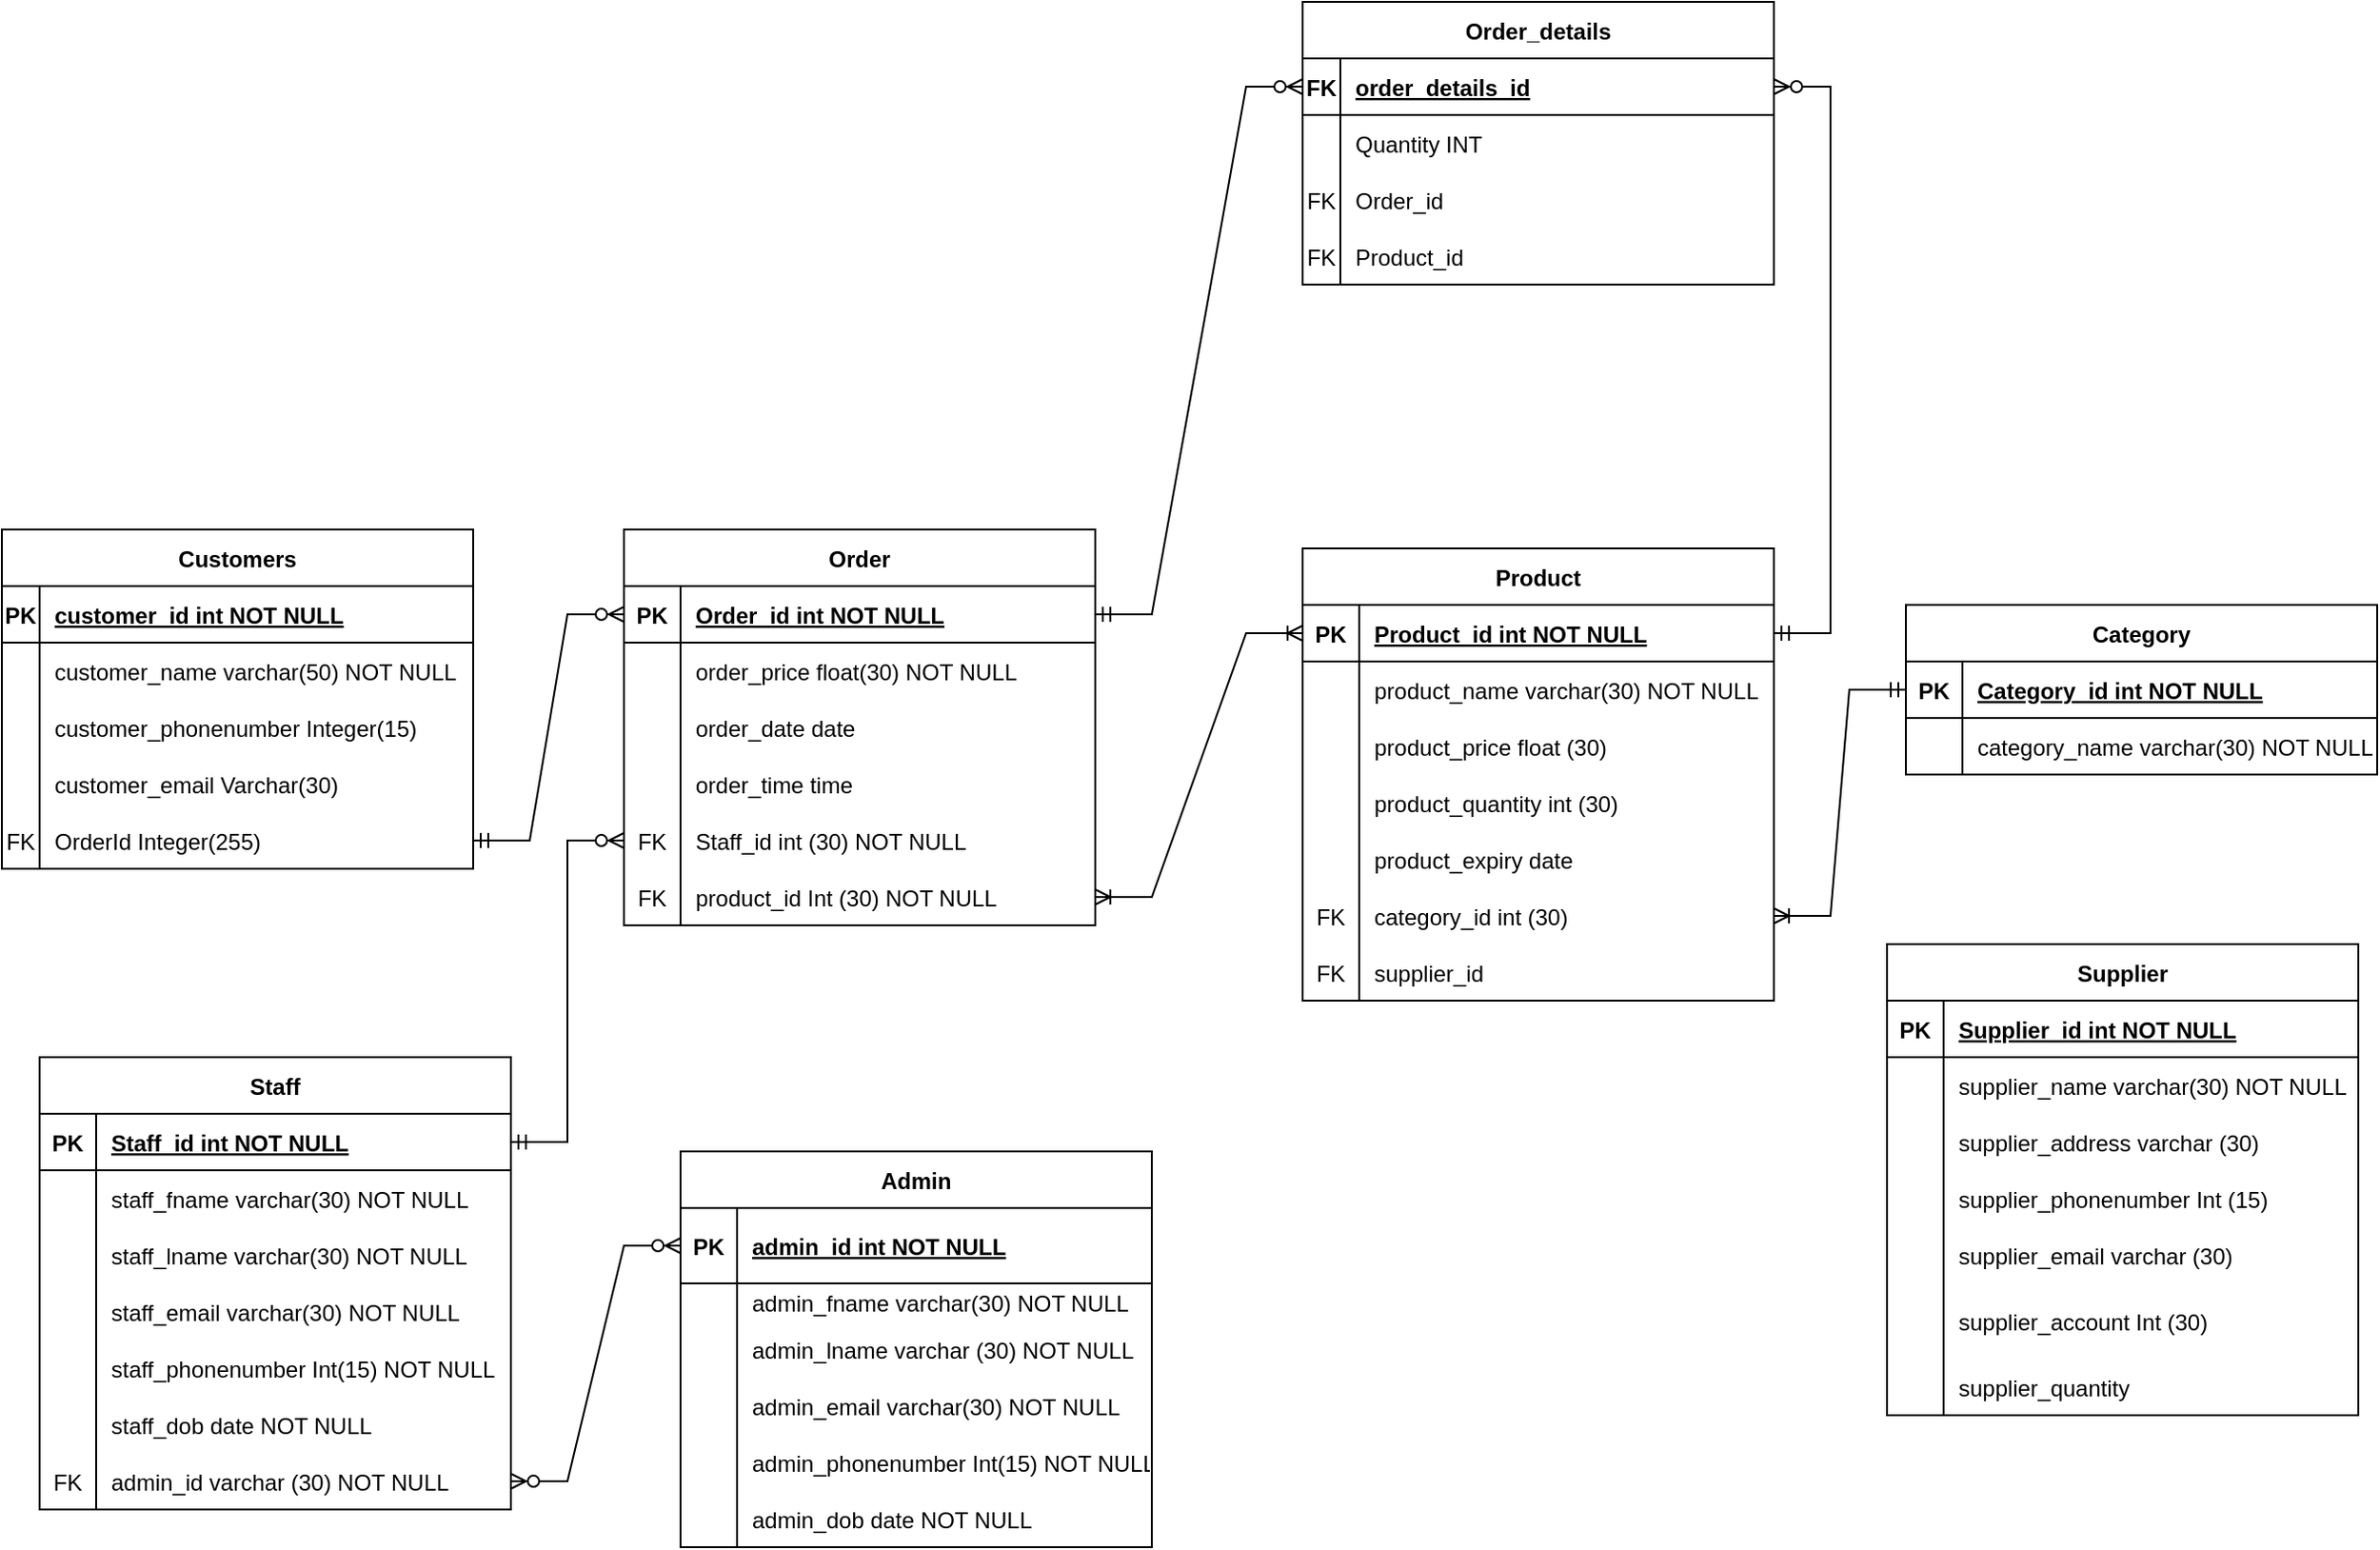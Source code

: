 <mxfile version="23.1.4" type="device">
  <diagram id="R2lEEEUBdFMjLlhIrx00" name="Page-1">
    <mxGraphModel dx="1222" dy="2725" grid="1" gridSize="10" guides="1" tooltips="1" connect="1" arrows="1" fold="1" page="1" pageScale="1" pageWidth="1200" pageHeight="1920" math="0" shadow="0" extFonts="Permanent Marker^https://fonts.googleapis.com/css?family=Permanent+Marker">
      <root>
        <mxCell id="0" />
        <mxCell id="1" parent="0" />
        <mxCell id="C-vyLk0tnHw3VtMMgP7b-23" value="Customers" style="shape=table;startSize=30;container=1;collapsible=1;childLayout=tableLayout;fixedRows=1;rowLines=0;fontStyle=1;align=center;resizeLast=1;" parent="1" vertex="1">
          <mxGeometry x="10" y="20" width="250" height="180" as="geometry" />
        </mxCell>
        <mxCell id="C-vyLk0tnHw3VtMMgP7b-24" value="" style="shape=partialRectangle;collapsible=0;dropTarget=0;pointerEvents=0;fillColor=none;points=[[0,0.5],[1,0.5]];portConstraint=eastwest;top=0;left=0;right=0;bottom=1;" parent="C-vyLk0tnHw3VtMMgP7b-23" vertex="1">
          <mxGeometry y="30" width="250" height="30" as="geometry" />
        </mxCell>
        <mxCell id="C-vyLk0tnHw3VtMMgP7b-25" value="PK" style="shape=partialRectangle;overflow=hidden;connectable=0;fillColor=none;top=0;left=0;bottom=0;right=0;fontStyle=1;" parent="C-vyLk0tnHw3VtMMgP7b-24" vertex="1">
          <mxGeometry width="20" height="30" as="geometry">
            <mxRectangle width="20" height="30" as="alternateBounds" />
          </mxGeometry>
        </mxCell>
        <mxCell id="C-vyLk0tnHw3VtMMgP7b-26" value="customer_id int NOT NULL " style="shape=partialRectangle;overflow=hidden;connectable=0;fillColor=none;top=0;left=0;bottom=0;right=0;align=left;spacingLeft=6;fontStyle=5;" parent="C-vyLk0tnHw3VtMMgP7b-24" vertex="1">
          <mxGeometry x="20" width="230" height="30" as="geometry">
            <mxRectangle width="230" height="30" as="alternateBounds" />
          </mxGeometry>
        </mxCell>
        <mxCell id="C-vyLk0tnHw3VtMMgP7b-27" value="" style="shape=partialRectangle;collapsible=0;dropTarget=0;pointerEvents=0;fillColor=none;points=[[0,0.5],[1,0.5]];portConstraint=eastwest;top=0;left=0;right=0;bottom=0;" parent="C-vyLk0tnHw3VtMMgP7b-23" vertex="1">
          <mxGeometry y="60" width="250" height="30" as="geometry" />
        </mxCell>
        <mxCell id="C-vyLk0tnHw3VtMMgP7b-28" value="" style="shape=partialRectangle;overflow=hidden;connectable=0;fillColor=none;top=0;left=0;bottom=0;right=0;" parent="C-vyLk0tnHw3VtMMgP7b-27" vertex="1">
          <mxGeometry width="20" height="30" as="geometry">
            <mxRectangle width="20" height="30" as="alternateBounds" />
          </mxGeometry>
        </mxCell>
        <mxCell id="C-vyLk0tnHw3VtMMgP7b-29" value="customer_name varchar(50) NOT NULL" style="shape=partialRectangle;overflow=hidden;connectable=0;fillColor=none;top=0;left=0;bottom=0;right=0;align=left;spacingLeft=6;" parent="C-vyLk0tnHw3VtMMgP7b-27" vertex="1">
          <mxGeometry x="20" width="230" height="30" as="geometry">
            <mxRectangle width="230" height="30" as="alternateBounds" />
          </mxGeometry>
        </mxCell>
        <mxCell id="jwbQHB5BogRU9eXBjsEe-1" style="shape=partialRectangle;collapsible=0;dropTarget=0;pointerEvents=0;fillColor=none;points=[[0,0.5],[1,0.5]];portConstraint=eastwest;top=0;left=0;right=0;bottom=0;" parent="C-vyLk0tnHw3VtMMgP7b-23" vertex="1">
          <mxGeometry y="90" width="250" height="30" as="geometry" />
        </mxCell>
        <mxCell id="jwbQHB5BogRU9eXBjsEe-2" style="shape=partialRectangle;overflow=hidden;connectable=0;fillColor=none;top=0;left=0;bottom=0;right=0;" parent="jwbQHB5BogRU9eXBjsEe-1" vertex="1">
          <mxGeometry width="20" height="30" as="geometry">
            <mxRectangle width="20" height="30" as="alternateBounds" />
          </mxGeometry>
        </mxCell>
        <mxCell id="jwbQHB5BogRU9eXBjsEe-3" value="customer_phonenumber Integer(15)" style="shape=partialRectangle;overflow=hidden;connectable=0;fillColor=none;top=0;left=0;bottom=0;right=0;align=left;spacingLeft=6;" parent="jwbQHB5BogRU9eXBjsEe-1" vertex="1">
          <mxGeometry x="20" width="230" height="30" as="geometry">
            <mxRectangle width="230" height="30" as="alternateBounds" />
          </mxGeometry>
        </mxCell>
        <mxCell id="jwbQHB5BogRU9eXBjsEe-4" style="shape=partialRectangle;collapsible=0;dropTarget=0;pointerEvents=0;fillColor=none;points=[[0,0.5],[1,0.5]];portConstraint=eastwest;top=0;left=0;right=0;bottom=0;" parent="C-vyLk0tnHw3VtMMgP7b-23" vertex="1">
          <mxGeometry y="120" width="250" height="30" as="geometry" />
        </mxCell>
        <mxCell id="jwbQHB5BogRU9eXBjsEe-5" style="shape=partialRectangle;overflow=hidden;connectable=0;fillColor=none;top=0;left=0;bottom=0;right=0;" parent="jwbQHB5BogRU9eXBjsEe-4" vertex="1">
          <mxGeometry width="20" height="30" as="geometry">
            <mxRectangle width="20" height="30" as="alternateBounds" />
          </mxGeometry>
        </mxCell>
        <mxCell id="jwbQHB5BogRU9eXBjsEe-6" value="customer_email Varchar(30)" style="shape=partialRectangle;overflow=hidden;connectable=0;fillColor=none;top=0;left=0;bottom=0;right=0;align=left;spacingLeft=6;" parent="jwbQHB5BogRU9eXBjsEe-4" vertex="1">
          <mxGeometry x="20" width="230" height="30" as="geometry">
            <mxRectangle width="230" height="30" as="alternateBounds" />
          </mxGeometry>
        </mxCell>
        <mxCell id="jwbQHB5BogRU9eXBjsEe-7" style="shape=partialRectangle;collapsible=0;dropTarget=0;pointerEvents=0;fillColor=none;points=[[0,0.5],[1,0.5]];portConstraint=eastwest;top=0;left=0;right=0;bottom=0;" parent="C-vyLk0tnHw3VtMMgP7b-23" vertex="1">
          <mxGeometry y="150" width="250" height="30" as="geometry" />
        </mxCell>
        <mxCell id="jwbQHB5BogRU9eXBjsEe-8" value="FK" style="shape=partialRectangle;overflow=hidden;connectable=0;fillColor=none;top=0;left=0;bottom=0;right=0;" parent="jwbQHB5BogRU9eXBjsEe-7" vertex="1">
          <mxGeometry width="20" height="30" as="geometry">
            <mxRectangle width="20" height="30" as="alternateBounds" />
          </mxGeometry>
        </mxCell>
        <mxCell id="jwbQHB5BogRU9eXBjsEe-9" value="OrderId Integer(255)" style="shape=partialRectangle;overflow=hidden;connectable=0;fillColor=none;top=0;left=0;bottom=0;right=0;align=left;spacingLeft=6;" parent="jwbQHB5BogRU9eXBjsEe-7" vertex="1">
          <mxGeometry x="20" width="230" height="30" as="geometry">
            <mxRectangle width="230" height="30" as="alternateBounds" />
          </mxGeometry>
        </mxCell>
        <mxCell id="jwbQHB5BogRU9eXBjsEe-10" value="Order" style="shape=table;startSize=30;container=1;collapsible=1;childLayout=tableLayout;fixedRows=1;rowLines=0;fontStyle=1;align=center;resizeLast=1;" parent="1" vertex="1">
          <mxGeometry x="340" y="20" width="250" height="210" as="geometry" />
        </mxCell>
        <mxCell id="jwbQHB5BogRU9eXBjsEe-11" value="" style="shape=partialRectangle;collapsible=0;dropTarget=0;pointerEvents=0;fillColor=none;points=[[0,0.5],[1,0.5]];portConstraint=eastwest;top=0;left=0;right=0;bottom=1;" parent="jwbQHB5BogRU9eXBjsEe-10" vertex="1">
          <mxGeometry y="30" width="250" height="30" as="geometry" />
        </mxCell>
        <mxCell id="jwbQHB5BogRU9eXBjsEe-12" value="PK" style="shape=partialRectangle;overflow=hidden;connectable=0;fillColor=none;top=0;left=0;bottom=0;right=0;fontStyle=1;" parent="jwbQHB5BogRU9eXBjsEe-11" vertex="1">
          <mxGeometry width="30" height="30" as="geometry">
            <mxRectangle width="30" height="30" as="alternateBounds" />
          </mxGeometry>
        </mxCell>
        <mxCell id="jwbQHB5BogRU9eXBjsEe-13" value="Order_id int NOT NULL " style="shape=partialRectangle;overflow=hidden;connectable=0;fillColor=none;top=0;left=0;bottom=0;right=0;align=left;spacingLeft=6;fontStyle=5;" parent="jwbQHB5BogRU9eXBjsEe-11" vertex="1">
          <mxGeometry x="30" width="220" height="30" as="geometry">
            <mxRectangle width="220" height="30" as="alternateBounds" />
          </mxGeometry>
        </mxCell>
        <mxCell id="jwbQHB5BogRU9eXBjsEe-14" value="" style="shape=partialRectangle;collapsible=0;dropTarget=0;pointerEvents=0;fillColor=none;points=[[0,0.5],[1,0.5]];portConstraint=eastwest;top=0;left=0;right=0;bottom=0;" parent="jwbQHB5BogRU9eXBjsEe-10" vertex="1">
          <mxGeometry y="60" width="250" height="30" as="geometry" />
        </mxCell>
        <mxCell id="jwbQHB5BogRU9eXBjsEe-15" value="" style="shape=partialRectangle;overflow=hidden;connectable=0;fillColor=none;top=0;left=0;bottom=0;right=0;" parent="jwbQHB5BogRU9eXBjsEe-14" vertex="1">
          <mxGeometry width="30" height="30" as="geometry">
            <mxRectangle width="30" height="30" as="alternateBounds" />
          </mxGeometry>
        </mxCell>
        <mxCell id="jwbQHB5BogRU9eXBjsEe-16" value="order_price float(30) NOT NULL" style="shape=partialRectangle;overflow=hidden;connectable=0;fillColor=none;top=0;left=0;bottom=0;right=0;align=left;spacingLeft=6;" parent="jwbQHB5BogRU9eXBjsEe-14" vertex="1">
          <mxGeometry x="30" width="220" height="30" as="geometry">
            <mxRectangle width="220" height="30" as="alternateBounds" />
          </mxGeometry>
        </mxCell>
        <mxCell id="jwbQHB5BogRU9eXBjsEe-17" style="shape=partialRectangle;collapsible=0;dropTarget=0;pointerEvents=0;fillColor=none;points=[[0,0.5],[1,0.5]];portConstraint=eastwest;top=0;left=0;right=0;bottom=0;" parent="jwbQHB5BogRU9eXBjsEe-10" vertex="1">
          <mxGeometry y="90" width="250" height="30" as="geometry" />
        </mxCell>
        <mxCell id="jwbQHB5BogRU9eXBjsEe-18" style="shape=partialRectangle;overflow=hidden;connectable=0;fillColor=none;top=0;left=0;bottom=0;right=0;" parent="jwbQHB5BogRU9eXBjsEe-17" vertex="1">
          <mxGeometry width="30" height="30" as="geometry">
            <mxRectangle width="30" height="30" as="alternateBounds" />
          </mxGeometry>
        </mxCell>
        <mxCell id="jwbQHB5BogRU9eXBjsEe-19" value="order_date date" style="shape=partialRectangle;overflow=hidden;connectable=0;fillColor=none;top=0;left=0;bottom=0;right=0;align=left;spacingLeft=6;" parent="jwbQHB5BogRU9eXBjsEe-17" vertex="1">
          <mxGeometry x="30" width="220" height="30" as="geometry">
            <mxRectangle width="220" height="30" as="alternateBounds" />
          </mxGeometry>
        </mxCell>
        <mxCell id="jwbQHB5BogRU9eXBjsEe-20" style="shape=partialRectangle;collapsible=0;dropTarget=0;pointerEvents=0;fillColor=none;points=[[0,0.5],[1,0.5]];portConstraint=eastwest;top=0;left=0;right=0;bottom=0;" parent="jwbQHB5BogRU9eXBjsEe-10" vertex="1">
          <mxGeometry y="120" width="250" height="30" as="geometry" />
        </mxCell>
        <mxCell id="jwbQHB5BogRU9eXBjsEe-21" style="shape=partialRectangle;overflow=hidden;connectable=0;fillColor=none;top=0;left=0;bottom=0;right=0;" parent="jwbQHB5BogRU9eXBjsEe-20" vertex="1">
          <mxGeometry width="30" height="30" as="geometry">
            <mxRectangle width="30" height="30" as="alternateBounds" />
          </mxGeometry>
        </mxCell>
        <mxCell id="jwbQHB5BogRU9eXBjsEe-22" value="order_time time" style="shape=partialRectangle;overflow=hidden;connectable=0;fillColor=none;top=0;left=0;bottom=0;right=0;align=left;spacingLeft=6;" parent="jwbQHB5BogRU9eXBjsEe-20" vertex="1">
          <mxGeometry x="30" width="220" height="30" as="geometry">
            <mxRectangle width="220" height="30" as="alternateBounds" />
          </mxGeometry>
        </mxCell>
        <mxCell id="jwbQHB5BogRU9eXBjsEe-147" style="shape=partialRectangle;collapsible=0;dropTarget=0;pointerEvents=0;fillColor=none;points=[[0,0.5],[1,0.5]];portConstraint=eastwest;top=0;left=0;right=0;bottom=0;" parent="jwbQHB5BogRU9eXBjsEe-10" vertex="1">
          <mxGeometry y="150" width="250" height="30" as="geometry" />
        </mxCell>
        <mxCell id="jwbQHB5BogRU9eXBjsEe-148" value="FK" style="shape=partialRectangle;overflow=hidden;connectable=0;fillColor=none;top=0;left=0;bottom=0;right=0;" parent="jwbQHB5BogRU9eXBjsEe-147" vertex="1">
          <mxGeometry width="30" height="30" as="geometry">
            <mxRectangle width="30" height="30" as="alternateBounds" />
          </mxGeometry>
        </mxCell>
        <mxCell id="jwbQHB5BogRU9eXBjsEe-149" value="Staff_id int (30) NOT NULL" style="shape=partialRectangle;overflow=hidden;connectable=0;fillColor=none;top=0;left=0;bottom=0;right=0;align=left;spacingLeft=6;" parent="jwbQHB5BogRU9eXBjsEe-147" vertex="1">
          <mxGeometry x="30" width="220" height="30" as="geometry">
            <mxRectangle width="220" height="30" as="alternateBounds" />
          </mxGeometry>
        </mxCell>
        <mxCell id="jwbQHB5BogRU9eXBjsEe-23" style="shape=partialRectangle;collapsible=0;dropTarget=0;pointerEvents=0;fillColor=none;points=[[0,0.5],[1,0.5]];portConstraint=eastwest;top=0;left=0;right=0;bottom=0;" parent="jwbQHB5BogRU9eXBjsEe-10" vertex="1">
          <mxGeometry y="180" width="250" height="30" as="geometry" />
        </mxCell>
        <mxCell id="jwbQHB5BogRU9eXBjsEe-24" value="FK" style="shape=partialRectangle;overflow=hidden;connectable=0;fillColor=none;top=0;left=0;bottom=0;right=0;" parent="jwbQHB5BogRU9eXBjsEe-23" vertex="1">
          <mxGeometry width="30" height="30" as="geometry">
            <mxRectangle width="30" height="30" as="alternateBounds" />
          </mxGeometry>
        </mxCell>
        <mxCell id="jwbQHB5BogRU9eXBjsEe-25" value="product_id Int (30) NOT NULL" style="shape=partialRectangle;overflow=hidden;connectable=0;fillColor=none;top=0;left=0;bottom=0;right=0;align=left;spacingLeft=6;" parent="jwbQHB5BogRU9eXBjsEe-23" vertex="1">
          <mxGeometry x="30" width="220" height="30" as="geometry">
            <mxRectangle width="220" height="30" as="alternateBounds" />
          </mxGeometry>
        </mxCell>
        <mxCell id="jwbQHB5BogRU9eXBjsEe-26" value="Product" style="shape=table;startSize=30;container=1;collapsible=1;childLayout=tableLayout;fixedRows=1;rowLines=0;fontStyle=1;align=center;resizeLast=1;" parent="1" vertex="1">
          <mxGeometry x="700" y="30" width="250" height="240" as="geometry" />
        </mxCell>
        <mxCell id="jwbQHB5BogRU9eXBjsEe-27" value="" style="shape=partialRectangle;collapsible=0;dropTarget=0;pointerEvents=0;fillColor=none;points=[[0,0.5],[1,0.5]];portConstraint=eastwest;top=0;left=0;right=0;bottom=1;" parent="jwbQHB5BogRU9eXBjsEe-26" vertex="1">
          <mxGeometry y="30" width="250" height="30" as="geometry" />
        </mxCell>
        <mxCell id="jwbQHB5BogRU9eXBjsEe-28" value="PK" style="shape=partialRectangle;overflow=hidden;connectable=0;fillColor=none;top=0;left=0;bottom=0;right=0;fontStyle=1;" parent="jwbQHB5BogRU9eXBjsEe-27" vertex="1">
          <mxGeometry width="30" height="30" as="geometry">
            <mxRectangle width="30" height="30" as="alternateBounds" />
          </mxGeometry>
        </mxCell>
        <mxCell id="jwbQHB5BogRU9eXBjsEe-29" value="Product_id int NOT NULL " style="shape=partialRectangle;overflow=hidden;connectable=0;fillColor=none;top=0;left=0;bottom=0;right=0;align=left;spacingLeft=6;fontStyle=5;" parent="jwbQHB5BogRU9eXBjsEe-27" vertex="1">
          <mxGeometry x="30" width="220" height="30" as="geometry">
            <mxRectangle width="220" height="30" as="alternateBounds" />
          </mxGeometry>
        </mxCell>
        <mxCell id="jwbQHB5BogRU9eXBjsEe-30" value="" style="shape=partialRectangle;collapsible=0;dropTarget=0;pointerEvents=0;fillColor=none;points=[[0,0.5],[1,0.5]];portConstraint=eastwest;top=0;left=0;right=0;bottom=0;" parent="jwbQHB5BogRU9eXBjsEe-26" vertex="1">
          <mxGeometry y="60" width="250" height="30" as="geometry" />
        </mxCell>
        <mxCell id="jwbQHB5BogRU9eXBjsEe-31" value="" style="shape=partialRectangle;overflow=hidden;connectable=0;fillColor=none;top=0;left=0;bottom=0;right=0;" parent="jwbQHB5BogRU9eXBjsEe-30" vertex="1">
          <mxGeometry width="30" height="30" as="geometry">
            <mxRectangle width="30" height="30" as="alternateBounds" />
          </mxGeometry>
        </mxCell>
        <mxCell id="jwbQHB5BogRU9eXBjsEe-32" value="product_name varchar(30) NOT NULL" style="shape=partialRectangle;overflow=hidden;connectable=0;fillColor=none;top=0;left=0;bottom=0;right=0;align=left;spacingLeft=6;" parent="jwbQHB5BogRU9eXBjsEe-30" vertex="1">
          <mxGeometry x="30" width="220" height="30" as="geometry">
            <mxRectangle width="220" height="30" as="alternateBounds" />
          </mxGeometry>
        </mxCell>
        <mxCell id="jwbQHB5BogRU9eXBjsEe-33" style="shape=partialRectangle;collapsible=0;dropTarget=0;pointerEvents=0;fillColor=none;points=[[0,0.5],[1,0.5]];portConstraint=eastwest;top=0;left=0;right=0;bottom=0;" parent="jwbQHB5BogRU9eXBjsEe-26" vertex="1">
          <mxGeometry y="90" width="250" height="30" as="geometry" />
        </mxCell>
        <mxCell id="jwbQHB5BogRU9eXBjsEe-34" style="shape=partialRectangle;overflow=hidden;connectable=0;fillColor=none;top=0;left=0;bottom=0;right=0;" parent="jwbQHB5BogRU9eXBjsEe-33" vertex="1">
          <mxGeometry width="30" height="30" as="geometry">
            <mxRectangle width="30" height="30" as="alternateBounds" />
          </mxGeometry>
        </mxCell>
        <mxCell id="jwbQHB5BogRU9eXBjsEe-35" value="product_price float (30)" style="shape=partialRectangle;overflow=hidden;connectable=0;fillColor=none;top=0;left=0;bottom=0;right=0;align=left;spacingLeft=6;" parent="jwbQHB5BogRU9eXBjsEe-33" vertex="1">
          <mxGeometry x="30" width="220" height="30" as="geometry">
            <mxRectangle width="220" height="30" as="alternateBounds" />
          </mxGeometry>
        </mxCell>
        <mxCell id="jwbQHB5BogRU9eXBjsEe-36" style="shape=partialRectangle;collapsible=0;dropTarget=0;pointerEvents=0;fillColor=none;points=[[0,0.5],[1,0.5]];portConstraint=eastwest;top=0;left=0;right=0;bottom=0;" parent="jwbQHB5BogRU9eXBjsEe-26" vertex="1">
          <mxGeometry y="120" width="250" height="30" as="geometry" />
        </mxCell>
        <mxCell id="jwbQHB5BogRU9eXBjsEe-37" style="shape=partialRectangle;overflow=hidden;connectable=0;fillColor=none;top=0;left=0;bottom=0;right=0;" parent="jwbQHB5BogRU9eXBjsEe-36" vertex="1">
          <mxGeometry width="30" height="30" as="geometry">
            <mxRectangle width="30" height="30" as="alternateBounds" />
          </mxGeometry>
        </mxCell>
        <mxCell id="jwbQHB5BogRU9eXBjsEe-38" value="product_quantity int (30)" style="shape=partialRectangle;overflow=hidden;connectable=0;fillColor=none;top=0;left=0;bottom=0;right=0;align=left;spacingLeft=6;" parent="jwbQHB5BogRU9eXBjsEe-36" vertex="1">
          <mxGeometry x="30" width="220" height="30" as="geometry">
            <mxRectangle width="220" height="30" as="alternateBounds" />
          </mxGeometry>
        </mxCell>
        <mxCell id="jwbQHB5BogRU9eXBjsEe-39" style="shape=partialRectangle;collapsible=0;dropTarget=0;pointerEvents=0;fillColor=none;points=[[0,0.5],[1,0.5]];portConstraint=eastwest;top=0;left=0;right=0;bottom=0;" parent="jwbQHB5BogRU9eXBjsEe-26" vertex="1">
          <mxGeometry y="150" width="250" height="30" as="geometry" />
        </mxCell>
        <mxCell id="jwbQHB5BogRU9eXBjsEe-40" value="" style="shape=partialRectangle;overflow=hidden;connectable=0;fillColor=none;top=0;left=0;bottom=0;right=0;" parent="jwbQHB5BogRU9eXBjsEe-39" vertex="1">
          <mxGeometry width="30" height="30" as="geometry">
            <mxRectangle width="30" height="30" as="alternateBounds" />
          </mxGeometry>
        </mxCell>
        <mxCell id="jwbQHB5BogRU9eXBjsEe-41" value="product_expiry date " style="shape=partialRectangle;overflow=hidden;connectable=0;fillColor=none;top=0;left=0;bottom=0;right=0;align=left;spacingLeft=6;" parent="jwbQHB5BogRU9eXBjsEe-39" vertex="1">
          <mxGeometry x="30" width="220" height="30" as="geometry">
            <mxRectangle width="220" height="30" as="alternateBounds" />
          </mxGeometry>
        </mxCell>
        <mxCell id="jwbQHB5BogRU9eXBjsEe-58" style="shape=partialRectangle;collapsible=0;dropTarget=0;pointerEvents=0;fillColor=none;points=[[0,0.5],[1,0.5]];portConstraint=eastwest;top=0;left=0;right=0;bottom=0;" parent="jwbQHB5BogRU9eXBjsEe-26" vertex="1">
          <mxGeometry y="180" width="250" height="30" as="geometry" />
        </mxCell>
        <mxCell id="jwbQHB5BogRU9eXBjsEe-59" value="FK" style="shape=partialRectangle;overflow=hidden;connectable=0;fillColor=none;top=0;left=0;bottom=0;right=0;" parent="jwbQHB5BogRU9eXBjsEe-58" vertex="1">
          <mxGeometry width="30" height="30" as="geometry">
            <mxRectangle width="30" height="30" as="alternateBounds" />
          </mxGeometry>
        </mxCell>
        <mxCell id="jwbQHB5BogRU9eXBjsEe-60" value="category_id int (30)" style="shape=partialRectangle;overflow=hidden;connectable=0;fillColor=none;top=0;left=0;bottom=0;right=0;align=left;spacingLeft=6;" parent="jwbQHB5BogRU9eXBjsEe-58" vertex="1">
          <mxGeometry x="30" width="220" height="30" as="geometry">
            <mxRectangle width="220" height="30" as="alternateBounds" />
          </mxGeometry>
        </mxCell>
        <mxCell id="jwbQHB5BogRU9eXBjsEe-138" style="shape=partialRectangle;collapsible=0;dropTarget=0;pointerEvents=0;fillColor=none;points=[[0,0.5],[1,0.5]];portConstraint=eastwest;top=0;left=0;right=0;bottom=0;" parent="jwbQHB5BogRU9eXBjsEe-26" vertex="1">
          <mxGeometry y="210" width="250" height="30" as="geometry" />
        </mxCell>
        <mxCell id="jwbQHB5BogRU9eXBjsEe-139" value="FK" style="shape=partialRectangle;overflow=hidden;connectable=0;fillColor=none;top=0;left=0;bottom=0;right=0;" parent="jwbQHB5BogRU9eXBjsEe-138" vertex="1">
          <mxGeometry width="30" height="30" as="geometry">
            <mxRectangle width="30" height="30" as="alternateBounds" />
          </mxGeometry>
        </mxCell>
        <mxCell id="jwbQHB5BogRU9eXBjsEe-140" value="supplier_id" style="shape=partialRectangle;overflow=hidden;connectable=0;fillColor=none;top=0;left=0;bottom=0;right=0;align=left;spacingLeft=6;" parent="jwbQHB5BogRU9eXBjsEe-138" vertex="1">
          <mxGeometry x="30" width="220" height="30" as="geometry">
            <mxRectangle width="220" height="30" as="alternateBounds" />
          </mxGeometry>
        </mxCell>
        <mxCell id="jwbQHB5BogRU9eXBjsEe-42" value="Category" style="shape=table;startSize=30;container=1;collapsible=1;childLayout=tableLayout;fixedRows=1;rowLines=0;fontStyle=1;align=center;resizeLast=1;" parent="1" vertex="1">
          <mxGeometry x="1020" y="60" width="250" height="90" as="geometry" />
        </mxCell>
        <mxCell id="jwbQHB5BogRU9eXBjsEe-43" value="" style="shape=partialRectangle;collapsible=0;dropTarget=0;pointerEvents=0;fillColor=none;points=[[0,0.5],[1,0.5]];portConstraint=eastwest;top=0;left=0;right=0;bottom=1;" parent="jwbQHB5BogRU9eXBjsEe-42" vertex="1">
          <mxGeometry y="30" width="250" height="30" as="geometry" />
        </mxCell>
        <mxCell id="jwbQHB5BogRU9eXBjsEe-44" value="PK" style="shape=partialRectangle;overflow=hidden;connectable=0;fillColor=none;top=0;left=0;bottom=0;right=0;fontStyle=1;" parent="jwbQHB5BogRU9eXBjsEe-43" vertex="1">
          <mxGeometry width="30" height="30" as="geometry">
            <mxRectangle width="30" height="30" as="alternateBounds" />
          </mxGeometry>
        </mxCell>
        <mxCell id="jwbQHB5BogRU9eXBjsEe-45" value="Category_id int NOT NULL " style="shape=partialRectangle;overflow=hidden;connectable=0;fillColor=none;top=0;left=0;bottom=0;right=0;align=left;spacingLeft=6;fontStyle=5;" parent="jwbQHB5BogRU9eXBjsEe-43" vertex="1">
          <mxGeometry x="30" width="220" height="30" as="geometry">
            <mxRectangle width="220" height="30" as="alternateBounds" />
          </mxGeometry>
        </mxCell>
        <mxCell id="jwbQHB5BogRU9eXBjsEe-46" value="" style="shape=partialRectangle;collapsible=0;dropTarget=0;pointerEvents=0;fillColor=none;points=[[0,0.5],[1,0.5]];portConstraint=eastwest;top=0;left=0;right=0;bottom=0;" parent="jwbQHB5BogRU9eXBjsEe-42" vertex="1">
          <mxGeometry y="60" width="250" height="30" as="geometry" />
        </mxCell>
        <mxCell id="jwbQHB5BogRU9eXBjsEe-47" value="" style="shape=partialRectangle;overflow=hidden;connectable=0;fillColor=none;top=0;left=0;bottom=0;right=0;" parent="jwbQHB5BogRU9eXBjsEe-46" vertex="1">
          <mxGeometry width="30" height="30" as="geometry">
            <mxRectangle width="30" height="30" as="alternateBounds" />
          </mxGeometry>
        </mxCell>
        <mxCell id="jwbQHB5BogRU9eXBjsEe-48" value="category_name varchar(30) NOT NULL" style="shape=partialRectangle;overflow=hidden;connectable=0;fillColor=none;top=0;left=0;bottom=0;right=0;align=left;spacingLeft=6;" parent="jwbQHB5BogRU9eXBjsEe-46" vertex="1">
          <mxGeometry x="30" width="220" height="30" as="geometry">
            <mxRectangle width="220" height="30" as="alternateBounds" />
          </mxGeometry>
        </mxCell>
        <mxCell id="jwbQHB5BogRU9eXBjsEe-61" value="Staff" style="shape=table;startSize=30;container=1;collapsible=1;childLayout=tableLayout;fixedRows=1;rowLines=0;fontStyle=1;align=center;resizeLast=1;" parent="1" vertex="1">
          <mxGeometry x="30" y="300" width="250" height="240" as="geometry" />
        </mxCell>
        <mxCell id="jwbQHB5BogRU9eXBjsEe-62" value="" style="shape=partialRectangle;collapsible=0;dropTarget=0;pointerEvents=0;fillColor=none;points=[[0,0.5],[1,0.5]];portConstraint=eastwest;top=0;left=0;right=0;bottom=1;" parent="jwbQHB5BogRU9eXBjsEe-61" vertex="1">
          <mxGeometry y="30" width="250" height="30" as="geometry" />
        </mxCell>
        <mxCell id="jwbQHB5BogRU9eXBjsEe-63" value="PK" style="shape=partialRectangle;overflow=hidden;connectable=0;fillColor=none;top=0;left=0;bottom=0;right=0;fontStyle=1;" parent="jwbQHB5BogRU9eXBjsEe-62" vertex="1">
          <mxGeometry width="30" height="30" as="geometry">
            <mxRectangle width="30" height="30" as="alternateBounds" />
          </mxGeometry>
        </mxCell>
        <mxCell id="jwbQHB5BogRU9eXBjsEe-64" value="Staff_id int NOT NULL " style="shape=partialRectangle;overflow=hidden;connectable=0;fillColor=none;top=0;left=0;bottom=0;right=0;align=left;spacingLeft=6;fontStyle=5;" parent="jwbQHB5BogRU9eXBjsEe-62" vertex="1">
          <mxGeometry x="30" width="220" height="30" as="geometry">
            <mxRectangle width="220" height="30" as="alternateBounds" />
          </mxGeometry>
        </mxCell>
        <mxCell id="jwbQHB5BogRU9eXBjsEe-65" value="" style="shape=partialRectangle;collapsible=0;dropTarget=0;pointerEvents=0;fillColor=none;points=[[0,0.5],[1,0.5]];portConstraint=eastwest;top=0;left=0;right=0;bottom=0;" parent="jwbQHB5BogRU9eXBjsEe-61" vertex="1">
          <mxGeometry y="60" width="250" height="30" as="geometry" />
        </mxCell>
        <mxCell id="jwbQHB5BogRU9eXBjsEe-66" value="" style="shape=partialRectangle;overflow=hidden;connectable=0;fillColor=none;top=0;left=0;bottom=0;right=0;" parent="jwbQHB5BogRU9eXBjsEe-65" vertex="1">
          <mxGeometry width="30" height="30" as="geometry">
            <mxRectangle width="30" height="30" as="alternateBounds" />
          </mxGeometry>
        </mxCell>
        <mxCell id="jwbQHB5BogRU9eXBjsEe-67" value="staff_fname varchar(30) NOT NULL" style="shape=partialRectangle;overflow=hidden;connectable=0;fillColor=none;top=0;left=0;bottom=0;right=0;align=left;spacingLeft=6;" parent="jwbQHB5BogRU9eXBjsEe-65" vertex="1">
          <mxGeometry x="30" width="220" height="30" as="geometry">
            <mxRectangle width="220" height="30" as="alternateBounds" />
          </mxGeometry>
        </mxCell>
        <mxCell id="jwbQHB5BogRU9eXBjsEe-68" style="shape=partialRectangle;collapsible=0;dropTarget=0;pointerEvents=0;fillColor=none;points=[[0,0.5],[1,0.5]];portConstraint=eastwest;top=0;left=0;right=0;bottom=0;" parent="jwbQHB5BogRU9eXBjsEe-61" vertex="1">
          <mxGeometry y="90" width="250" height="30" as="geometry" />
        </mxCell>
        <mxCell id="jwbQHB5BogRU9eXBjsEe-69" style="shape=partialRectangle;overflow=hidden;connectable=0;fillColor=none;top=0;left=0;bottom=0;right=0;" parent="jwbQHB5BogRU9eXBjsEe-68" vertex="1">
          <mxGeometry width="30" height="30" as="geometry">
            <mxRectangle width="30" height="30" as="alternateBounds" />
          </mxGeometry>
        </mxCell>
        <mxCell id="jwbQHB5BogRU9eXBjsEe-70" value="staff_lname varchar(30) NOT NULL" style="shape=partialRectangle;overflow=hidden;connectable=0;fillColor=none;top=0;left=0;bottom=0;right=0;align=left;spacingLeft=6;" parent="jwbQHB5BogRU9eXBjsEe-68" vertex="1">
          <mxGeometry x="30" width="220" height="30" as="geometry">
            <mxRectangle width="220" height="30" as="alternateBounds" />
          </mxGeometry>
        </mxCell>
        <mxCell id="jwbQHB5BogRU9eXBjsEe-71" style="shape=partialRectangle;collapsible=0;dropTarget=0;pointerEvents=0;fillColor=none;points=[[0,0.5],[1,0.5]];portConstraint=eastwest;top=0;left=0;right=0;bottom=0;" parent="jwbQHB5BogRU9eXBjsEe-61" vertex="1">
          <mxGeometry y="120" width="250" height="30" as="geometry" />
        </mxCell>
        <mxCell id="jwbQHB5BogRU9eXBjsEe-72" style="shape=partialRectangle;overflow=hidden;connectable=0;fillColor=none;top=0;left=0;bottom=0;right=0;" parent="jwbQHB5BogRU9eXBjsEe-71" vertex="1">
          <mxGeometry width="30" height="30" as="geometry">
            <mxRectangle width="30" height="30" as="alternateBounds" />
          </mxGeometry>
        </mxCell>
        <mxCell id="jwbQHB5BogRU9eXBjsEe-73" value="staff_email varchar(30) NOT NULL" style="shape=partialRectangle;overflow=hidden;connectable=0;fillColor=none;top=0;left=0;bottom=0;right=0;align=left;spacingLeft=6;" parent="jwbQHB5BogRU9eXBjsEe-71" vertex="1">
          <mxGeometry x="30" width="220" height="30" as="geometry">
            <mxRectangle width="220" height="30" as="alternateBounds" />
          </mxGeometry>
        </mxCell>
        <mxCell id="jwbQHB5BogRU9eXBjsEe-74" style="shape=partialRectangle;collapsible=0;dropTarget=0;pointerEvents=0;fillColor=none;points=[[0,0.5],[1,0.5]];portConstraint=eastwest;top=0;left=0;right=0;bottom=0;" parent="jwbQHB5BogRU9eXBjsEe-61" vertex="1">
          <mxGeometry y="150" width="250" height="30" as="geometry" />
        </mxCell>
        <mxCell id="jwbQHB5BogRU9eXBjsEe-75" value="" style="shape=partialRectangle;overflow=hidden;connectable=0;fillColor=none;top=0;left=0;bottom=0;right=0;" parent="jwbQHB5BogRU9eXBjsEe-74" vertex="1">
          <mxGeometry width="30" height="30" as="geometry">
            <mxRectangle width="30" height="30" as="alternateBounds" />
          </mxGeometry>
        </mxCell>
        <mxCell id="jwbQHB5BogRU9eXBjsEe-76" value="staff_phonenumber Int(15) NOT NULL" style="shape=partialRectangle;overflow=hidden;connectable=0;fillColor=none;top=0;left=0;bottom=0;right=0;align=left;spacingLeft=6;" parent="jwbQHB5BogRU9eXBjsEe-74" vertex="1">
          <mxGeometry x="30" width="220" height="30" as="geometry">
            <mxRectangle width="220" height="30" as="alternateBounds" />
          </mxGeometry>
        </mxCell>
        <mxCell id="jwbQHB5BogRU9eXBjsEe-77" style="shape=partialRectangle;collapsible=0;dropTarget=0;pointerEvents=0;fillColor=none;points=[[0,0.5],[1,0.5]];portConstraint=eastwest;top=0;left=0;right=0;bottom=0;" parent="jwbQHB5BogRU9eXBjsEe-61" vertex="1">
          <mxGeometry y="180" width="250" height="30" as="geometry" />
        </mxCell>
        <mxCell id="jwbQHB5BogRU9eXBjsEe-78" style="shape=partialRectangle;overflow=hidden;connectable=0;fillColor=none;top=0;left=0;bottom=0;right=0;" parent="jwbQHB5BogRU9eXBjsEe-77" vertex="1">
          <mxGeometry width="30" height="30" as="geometry">
            <mxRectangle width="30" height="30" as="alternateBounds" />
          </mxGeometry>
        </mxCell>
        <mxCell id="jwbQHB5BogRU9eXBjsEe-79" value="staff_dob date NOT NULL" style="shape=partialRectangle;overflow=hidden;connectable=0;fillColor=none;top=0;left=0;bottom=0;right=0;align=left;spacingLeft=6;" parent="jwbQHB5BogRU9eXBjsEe-77" vertex="1">
          <mxGeometry x="30" width="220" height="30" as="geometry">
            <mxRectangle width="220" height="30" as="alternateBounds" />
          </mxGeometry>
        </mxCell>
        <mxCell id="jwbQHB5BogRU9eXBjsEe-86" style="shape=partialRectangle;collapsible=0;dropTarget=0;pointerEvents=0;fillColor=none;points=[[0,0.5],[1,0.5]];portConstraint=eastwest;top=0;left=0;right=0;bottom=0;" parent="jwbQHB5BogRU9eXBjsEe-61" vertex="1">
          <mxGeometry y="210" width="250" height="30" as="geometry" />
        </mxCell>
        <mxCell id="jwbQHB5BogRU9eXBjsEe-87" value="FK" style="shape=partialRectangle;overflow=hidden;connectable=0;fillColor=none;top=0;left=0;bottom=0;right=0;" parent="jwbQHB5BogRU9eXBjsEe-86" vertex="1">
          <mxGeometry width="30" height="30" as="geometry">
            <mxRectangle width="30" height="30" as="alternateBounds" />
          </mxGeometry>
        </mxCell>
        <mxCell id="jwbQHB5BogRU9eXBjsEe-88" value="admin_id varchar (30) NOT NULL" style="shape=partialRectangle;overflow=hidden;connectable=0;fillColor=none;top=0;left=0;bottom=0;right=0;align=left;spacingLeft=6;" parent="jwbQHB5BogRU9eXBjsEe-86" vertex="1">
          <mxGeometry x="30" width="220" height="30" as="geometry">
            <mxRectangle width="220" height="30" as="alternateBounds" />
          </mxGeometry>
        </mxCell>
        <mxCell id="jwbQHB5BogRU9eXBjsEe-89" value="Admin" style="shape=table;startSize=30;container=1;collapsible=1;childLayout=tableLayout;fixedRows=1;rowLines=0;fontStyle=1;align=center;resizeLast=1;" parent="1" vertex="1">
          <mxGeometry x="370" y="350" width="250" height="210" as="geometry" />
        </mxCell>
        <mxCell id="jwbQHB5BogRU9eXBjsEe-90" value="" style="shape=partialRectangle;collapsible=0;dropTarget=0;pointerEvents=0;fillColor=none;points=[[0,0.5],[1,0.5]];portConstraint=eastwest;top=0;left=0;right=0;bottom=1;" parent="jwbQHB5BogRU9eXBjsEe-89" vertex="1">
          <mxGeometry y="30" width="250" height="40" as="geometry" />
        </mxCell>
        <mxCell id="jwbQHB5BogRU9eXBjsEe-91" value="PK" style="shape=partialRectangle;overflow=hidden;connectable=0;fillColor=none;top=0;left=0;bottom=0;right=0;fontStyle=1;" parent="jwbQHB5BogRU9eXBjsEe-90" vertex="1">
          <mxGeometry width="30" height="40" as="geometry">
            <mxRectangle width="30" height="40" as="alternateBounds" />
          </mxGeometry>
        </mxCell>
        <mxCell id="jwbQHB5BogRU9eXBjsEe-92" value="admin_id int NOT NULL " style="shape=partialRectangle;overflow=hidden;connectable=0;fillColor=none;top=0;left=0;bottom=0;right=0;align=left;spacingLeft=6;fontStyle=5;" parent="jwbQHB5BogRU9eXBjsEe-90" vertex="1">
          <mxGeometry x="30" width="220" height="40" as="geometry">
            <mxRectangle width="220" height="40" as="alternateBounds" />
          </mxGeometry>
        </mxCell>
        <mxCell id="jwbQHB5BogRU9eXBjsEe-93" value="" style="shape=partialRectangle;collapsible=0;dropTarget=0;pointerEvents=0;fillColor=none;points=[[0,0.5],[1,0.5]];portConstraint=eastwest;top=0;left=0;right=0;bottom=0;" parent="jwbQHB5BogRU9eXBjsEe-89" vertex="1">
          <mxGeometry y="70" width="250" height="20" as="geometry" />
        </mxCell>
        <mxCell id="jwbQHB5BogRU9eXBjsEe-94" value="" style="shape=partialRectangle;overflow=hidden;connectable=0;fillColor=none;top=0;left=0;bottom=0;right=0;" parent="jwbQHB5BogRU9eXBjsEe-93" vertex="1">
          <mxGeometry width="30" height="20" as="geometry">
            <mxRectangle width="30" height="20" as="alternateBounds" />
          </mxGeometry>
        </mxCell>
        <mxCell id="jwbQHB5BogRU9eXBjsEe-95" value="admin_fname varchar(30) NOT NULL" style="shape=partialRectangle;overflow=hidden;connectable=0;fillColor=none;top=0;left=0;bottom=0;right=0;align=left;spacingLeft=6;" parent="jwbQHB5BogRU9eXBjsEe-93" vertex="1">
          <mxGeometry x="30" width="220" height="20" as="geometry">
            <mxRectangle width="220" height="20" as="alternateBounds" />
          </mxGeometry>
        </mxCell>
        <mxCell id="jwbQHB5BogRU9eXBjsEe-96" style="shape=partialRectangle;collapsible=0;dropTarget=0;pointerEvents=0;fillColor=none;points=[[0,0.5],[1,0.5]];portConstraint=eastwest;top=0;left=0;right=0;bottom=0;" parent="jwbQHB5BogRU9eXBjsEe-89" vertex="1">
          <mxGeometry y="90" width="250" height="30" as="geometry" />
        </mxCell>
        <mxCell id="jwbQHB5BogRU9eXBjsEe-97" style="shape=partialRectangle;overflow=hidden;connectable=0;fillColor=none;top=0;left=0;bottom=0;right=0;" parent="jwbQHB5BogRU9eXBjsEe-96" vertex="1">
          <mxGeometry width="30" height="30" as="geometry">
            <mxRectangle width="30" height="30" as="alternateBounds" />
          </mxGeometry>
        </mxCell>
        <mxCell id="jwbQHB5BogRU9eXBjsEe-98" value="admin_lname varchar (30) NOT NULL" style="shape=partialRectangle;overflow=hidden;connectable=0;fillColor=none;top=0;left=0;bottom=0;right=0;align=left;spacingLeft=6;" parent="jwbQHB5BogRU9eXBjsEe-96" vertex="1">
          <mxGeometry x="30" width="220" height="30" as="geometry">
            <mxRectangle width="220" height="30" as="alternateBounds" />
          </mxGeometry>
        </mxCell>
        <mxCell id="jwbQHB5BogRU9eXBjsEe-99" style="shape=partialRectangle;collapsible=0;dropTarget=0;pointerEvents=0;fillColor=none;points=[[0,0.5],[1,0.5]];portConstraint=eastwest;top=0;left=0;right=0;bottom=0;" parent="jwbQHB5BogRU9eXBjsEe-89" vertex="1">
          <mxGeometry y="120" width="250" height="30" as="geometry" />
        </mxCell>
        <mxCell id="jwbQHB5BogRU9eXBjsEe-100" style="shape=partialRectangle;overflow=hidden;connectable=0;fillColor=none;top=0;left=0;bottom=0;right=0;" parent="jwbQHB5BogRU9eXBjsEe-99" vertex="1">
          <mxGeometry width="30" height="30" as="geometry">
            <mxRectangle width="30" height="30" as="alternateBounds" />
          </mxGeometry>
        </mxCell>
        <mxCell id="jwbQHB5BogRU9eXBjsEe-101" value="admin_email varchar(30) NOT NULL" style="shape=partialRectangle;overflow=hidden;connectable=0;fillColor=none;top=0;left=0;bottom=0;right=0;align=left;spacingLeft=6;" parent="jwbQHB5BogRU9eXBjsEe-99" vertex="1">
          <mxGeometry x="30" width="220" height="30" as="geometry">
            <mxRectangle width="220" height="30" as="alternateBounds" />
          </mxGeometry>
        </mxCell>
        <mxCell id="jwbQHB5BogRU9eXBjsEe-102" style="shape=partialRectangle;collapsible=0;dropTarget=0;pointerEvents=0;fillColor=none;points=[[0,0.5],[1,0.5]];portConstraint=eastwest;top=0;left=0;right=0;bottom=0;" parent="jwbQHB5BogRU9eXBjsEe-89" vertex="1">
          <mxGeometry y="150" width="250" height="30" as="geometry" />
        </mxCell>
        <mxCell id="jwbQHB5BogRU9eXBjsEe-103" value="" style="shape=partialRectangle;overflow=hidden;connectable=0;fillColor=none;top=0;left=0;bottom=0;right=0;" parent="jwbQHB5BogRU9eXBjsEe-102" vertex="1">
          <mxGeometry width="30" height="30" as="geometry">
            <mxRectangle width="30" height="30" as="alternateBounds" />
          </mxGeometry>
        </mxCell>
        <mxCell id="jwbQHB5BogRU9eXBjsEe-104" value="admin_phonenumber Int(15) NOT NULL" style="shape=partialRectangle;overflow=hidden;connectable=0;fillColor=none;top=0;left=0;bottom=0;right=0;align=left;spacingLeft=6;" parent="jwbQHB5BogRU9eXBjsEe-102" vertex="1">
          <mxGeometry x="30" width="220" height="30" as="geometry">
            <mxRectangle width="220" height="30" as="alternateBounds" />
          </mxGeometry>
        </mxCell>
        <mxCell id="jwbQHB5BogRU9eXBjsEe-105" style="shape=partialRectangle;collapsible=0;dropTarget=0;pointerEvents=0;fillColor=none;points=[[0,0.5],[1,0.5]];portConstraint=eastwest;top=0;left=0;right=0;bottom=0;" parent="jwbQHB5BogRU9eXBjsEe-89" vertex="1">
          <mxGeometry y="180" width="250" height="30" as="geometry" />
        </mxCell>
        <mxCell id="jwbQHB5BogRU9eXBjsEe-106" style="shape=partialRectangle;overflow=hidden;connectable=0;fillColor=none;top=0;left=0;bottom=0;right=0;" parent="jwbQHB5BogRU9eXBjsEe-105" vertex="1">
          <mxGeometry width="30" height="30" as="geometry">
            <mxRectangle width="30" height="30" as="alternateBounds" />
          </mxGeometry>
        </mxCell>
        <mxCell id="jwbQHB5BogRU9eXBjsEe-107" value="admin_dob date NOT NULL" style="shape=partialRectangle;overflow=hidden;connectable=0;fillColor=none;top=0;left=0;bottom=0;right=0;align=left;spacingLeft=6;" parent="jwbQHB5BogRU9eXBjsEe-105" vertex="1">
          <mxGeometry x="30" width="220" height="30" as="geometry">
            <mxRectangle width="220" height="30" as="alternateBounds" />
          </mxGeometry>
        </mxCell>
        <mxCell id="jwbQHB5BogRU9eXBjsEe-113" value="Supplier" style="shape=table;startSize=30;container=1;collapsible=1;childLayout=tableLayout;fixedRows=1;rowLines=0;fontStyle=1;align=center;resizeLast=1;" parent="1" vertex="1">
          <mxGeometry x="1010" y="240" width="250" height="250" as="geometry" />
        </mxCell>
        <mxCell id="jwbQHB5BogRU9eXBjsEe-114" value="" style="shape=partialRectangle;collapsible=0;dropTarget=0;pointerEvents=0;fillColor=none;points=[[0,0.5],[1,0.5]];portConstraint=eastwest;top=0;left=0;right=0;bottom=1;" parent="jwbQHB5BogRU9eXBjsEe-113" vertex="1">
          <mxGeometry y="30" width="250" height="30" as="geometry" />
        </mxCell>
        <mxCell id="jwbQHB5BogRU9eXBjsEe-115" value="PK" style="shape=partialRectangle;overflow=hidden;connectable=0;fillColor=none;top=0;left=0;bottom=0;right=0;fontStyle=1;" parent="jwbQHB5BogRU9eXBjsEe-114" vertex="1">
          <mxGeometry width="30" height="30" as="geometry">
            <mxRectangle width="30" height="30" as="alternateBounds" />
          </mxGeometry>
        </mxCell>
        <mxCell id="jwbQHB5BogRU9eXBjsEe-116" value="Supplier_id int NOT NULL " style="shape=partialRectangle;overflow=hidden;connectable=0;fillColor=none;top=0;left=0;bottom=0;right=0;align=left;spacingLeft=6;fontStyle=5;" parent="jwbQHB5BogRU9eXBjsEe-114" vertex="1">
          <mxGeometry x="30" width="220" height="30" as="geometry">
            <mxRectangle width="220" height="30" as="alternateBounds" />
          </mxGeometry>
        </mxCell>
        <mxCell id="jwbQHB5BogRU9eXBjsEe-117" value="" style="shape=partialRectangle;collapsible=0;dropTarget=0;pointerEvents=0;fillColor=none;points=[[0,0.5],[1,0.5]];portConstraint=eastwest;top=0;left=0;right=0;bottom=0;" parent="jwbQHB5BogRU9eXBjsEe-113" vertex="1">
          <mxGeometry y="60" width="250" height="30" as="geometry" />
        </mxCell>
        <mxCell id="jwbQHB5BogRU9eXBjsEe-118" value="" style="shape=partialRectangle;overflow=hidden;connectable=0;fillColor=none;top=0;left=0;bottom=0;right=0;" parent="jwbQHB5BogRU9eXBjsEe-117" vertex="1">
          <mxGeometry width="30" height="30" as="geometry">
            <mxRectangle width="30" height="30" as="alternateBounds" />
          </mxGeometry>
        </mxCell>
        <mxCell id="jwbQHB5BogRU9eXBjsEe-119" value="supplier_name varchar(30) NOT NULL" style="shape=partialRectangle;overflow=hidden;connectable=0;fillColor=none;top=0;left=0;bottom=0;right=0;align=left;spacingLeft=6;" parent="jwbQHB5BogRU9eXBjsEe-117" vertex="1">
          <mxGeometry x="30" width="220" height="30" as="geometry">
            <mxRectangle width="220" height="30" as="alternateBounds" />
          </mxGeometry>
        </mxCell>
        <mxCell id="jwbQHB5BogRU9eXBjsEe-123" style="shape=partialRectangle;collapsible=0;dropTarget=0;pointerEvents=0;fillColor=none;points=[[0,0.5],[1,0.5]];portConstraint=eastwest;top=0;left=0;right=0;bottom=0;" parent="jwbQHB5BogRU9eXBjsEe-113" vertex="1">
          <mxGeometry y="90" width="250" height="30" as="geometry" />
        </mxCell>
        <mxCell id="jwbQHB5BogRU9eXBjsEe-124" style="shape=partialRectangle;overflow=hidden;connectable=0;fillColor=none;top=0;left=0;bottom=0;right=0;" parent="jwbQHB5BogRU9eXBjsEe-123" vertex="1">
          <mxGeometry width="30" height="30" as="geometry">
            <mxRectangle width="30" height="30" as="alternateBounds" />
          </mxGeometry>
        </mxCell>
        <mxCell id="jwbQHB5BogRU9eXBjsEe-125" value="supplier_address varchar (30)" style="shape=partialRectangle;overflow=hidden;connectable=0;fillColor=none;top=0;left=0;bottom=0;right=0;align=left;spacingLeft=6;" parent="jwbQHB5BogRU9eXBjsEe-123" vertex="1">
          <mxGeometry x="30" width="220" height="30" as="geometry">
            <mxRectangle width="220" height="30" as="alternateBounds" />
          </mxGeometry>
        </mxCell>
        <mxCell id="jwbQHB5BogRU9eXBjsEe-126" style="shape=partialRectangle;collapsible=0;dropTarget=0;pointerEvents=0;fillColor=none;points=[[0,0.5],[1,0.5]];portConstraint=eastwest;top=0;left=0;right=0;bottom=0;" parent="jwbQHB5BogRU9eXBjsEe-113" vertex="1">
          <mxGeometry y="120" width="250" height="30" as="geometry" />
        </mxCell>
        <mxCell id="jwbQHB5BogRU9eXBjsEe-127" value="" style="shape=partialRectangle;overflow=hidden;connectable=0;fillColor=none;top=0;left=0;bottom=0;right=0;" parent="jwbQHB5BogRU9eXBjsEe-126" vertex="1">
          <mxGeometry width="30" height="30" as="geometry">
            <mxRectangle width="30" height="30" as="alternateBounds" />
          </mxGeometry>
        </mxCell>
        <mxCell id="jwbQHB5BogRU9eXBjsEe-128" value="supplier_phonenumber Int (15) " style="shape=partialRectangle;overflow=hidden;connectable=0;fillColor=none;top=0;left=0;bottom=0;right=0;align=left;spacingLeft=6;" parent="jwbQHB5BogRU9eXBjsEe-126" vertex="1">
          <mxGeometry x="30" width="220" height="30" as="geometry">
            <mxRectangle width="220" height="30" as="alternateBounds" />
          </mxGeometry>
        </mxCell>
        <mxCell id="jwbQHB5BogRU9eXBjsEe-129" style="shape=partialRectangle;collapsible=0;dropTarget=0;pointerEvents=0;fillColor=none;points=[[0,0.5],[1,0.5]];portConstraint=eastwest;top=0;left=0;right=0;bottom=0;" parent="jwbQHB5BogRU9eXBjsEe-113" vertex="1">
          <mxGeometry y="150" width="250" height="30" as="geometry" />
        </mxCell>
        <mxCell id="jwbQHB5BogRU9eXBjsEe-130" value="" style="shape=partialRectangle;overflow=hidden;connectable=0;fillColor=none;top=0;left=0;bottom=0;right=0;" parent="jwbQHB5BogRU9eXBjsEe-129" vertex="1">
          <mxGeometry width="30" height="30" as="geometry">
            <mxRectangle width="30" height="30" as="alternateBounds" />
          </mxGeometry>
        </mxCell>
        <mxCell id="jwbQHB5BogRU9eXBjsEe-131" value="supplier_email varchar (30)" style="shape=partialRectangle;overflow=hidden;connectable=0;fillColor=none;top=0;left=0;bottom=0;right=0;align=left;spacingLeft=6;" parent="jwbQHB5BogRU9eXBjsEe-129" vertex="1">
          <mxGeometry x="30" width="220" height="30" as="geometry">
            <mxRectangle width="220" height="30" as="alternateBounds" />
          </mxGeometry>
        </mxCell>
        <mxCell id="jwbQHB5BogRU9eXBjsEe-132" style="shape=partialRectangle;collapsible=0;dropTarget=0;pointerEvents=0;fillColor=none;points=[[0,0.5],[1,0.5]];portConstraint=eastwest;top=0;left=0;right=0;bottom=0;" parent="jwbQHB5BogRU9eXBjsEe-113" vertex="1">
          <mxGeometry y="180" width="250" height="40" as="geometry" />
        </mxCell>
        <mxCell id="jwbQHB5BogRU9eXBjsEe-133" style="shape=partialRectangle;overflow=hidden;connectable=0;fillColor=none;top=0;left=0;bottom=0;right=0;" parent="jwbQHB5BogRU9eXBjsEe-132" vertex="1">
          <mxGeometry width="30" height="40" as="geometry">
            <mxRectangle width="30" height="40" as="alternateBounds" />
          </mxGeometry>
        </mxCell>
        <mxCell id="jwbQHB5BogRU9eXBjsEe-134" value="supplier_account Int (30)" style="shape=partialRectangle;overflow=hidden;connectable=0;fillColor=none;top=0;left=0;bottom=0;right=0;align=left;spacingLeft=6;" parent="jwbQHB5BogRU9eXBjsEe-132" vertex="1">
          <mxGeometry x="30" width="220" height="40" as="geometry">
            <mxRectangle width="220" height="40" as="alternateBounds" />
          </mxGeometry>
        </mxCell>
        <mxCell id="jwbQHB5BogRU9eXBjsEe-135" style="shape=partialRectangle;collapsible=0;dropTarget=0;pointerEvents=0;fillColor=none;points=[[0,0.5],[1,0.5]];portConstraint=eastwest;top=0;left=0;right=0;bottom=0;" parent="jwbQHB5BogRU9eXBjsEe-113" vertex="1">
          <mxGeometry y="220" width="250" height="30" as="geometry" />
        </mxCell>
        <mxCell id="jwbQHB5BogRU9eXBjsEe-136" style="shape=partialRectangle;overflow=hidden;connectable=0;fillColor=none;top=0;left=0;bottom=0;right=0;" parent="jwbQHB5BogRU9eXBjsEe-135" vertex="1">
          <mxGeometry width="30" height="30" as="geometry">
            <mxRectangle width="30" height="30" as="alternateBounds" />
          </mxGeometry>
        </mxCell>
        <mxCell id="jwbQHB5BogRU9eXBjsEe-137" value="supplier_quantity" style="shape=partialRectangle;overflow=hidden;connectable=0;fillColor=none;top=0;left=0;bottom=0;right=0;align=left;spacingLeft=6;" parent="jwbQHB5BogRU9eXBjsEe-135" vertex="1">
          <mxGeometry x="30" width="220" height="30" as="geometry">
            <mxRectangle width="220" height="30" as="alternateBounds" />
          </mxGeometry>
        </mxCell>
        <mxCell id="jwbQHB5BogRU9eXBjsEe-141" value="" style="edgeStyle=entityRelationEdgeStyle;fontSize=12;html=1;endArrow=ERzeroToMany;startArrow=ERmandOne;rounded=0;entryX=0;entryY=0.5;entryDx=0;entryDy=0;" parent="1" target="jwbQHB5BogRU9eXBjsEe-11" edge="1">
          <mxGeometry width="100" height="100" relative="1" as="geometry">
            <mxPoint x="260" y="185" as="sourcePoint" />
            <mxPoint x="340" y="310" as="targetPoint" />
          </mxGeometry>
        </mxCell>
        <mxCell id="jwbQHB5BogRU9eXBjsEe-144" value="" style="edgeStyle=entityRelationEdgeStyle;fontSize=12;html=1;endArrow=ERoneToMany;startArrow=ERoneToMany;rounded=0;entryX=0;entryY=0.5;entryDx=0;entryDy=0;exitX=1;exitY=0.5;exitDx=0;exitDy=0;" parent="1" source="jwbQHB5BogRU9eXBjsEe-23" target="jwbQHB5BogRU9eXBjsEe-27" edge="1">
          <mxGeometry width="100" height="100" relative="1" as="geometry">
            <mxPoint x="550" y="210" as="sourcePoint" />
            <mxPoint x="650" y="110" as="targetPoint" />
          </mxGeometry>
        </mxCell>
        <mxCell id="jwbQHB5BogRU9eXBjsEe-145" value="" style="edgeStyle=entityRelationEdgeStyle;fontSize=12;html=1;endArrow=ERoneToMany;startArrow=ERmandOne;rounded=0;entryX=1;entryY=0.5;entryDx=0;entryDy=0;exitX=0;exitY=0.5;exitDx=0;exitDy=0;" parent="1" source="jwbQHB5BogRU9eXBjsEe-43" target="jwbQHB5BogRU9eXBjsEe-58" edge="1">
          <mxGeometry width="100" height="100" relative="1" as="geometry">
            <mxPoint x="1090" y="320" as="sourcePoint" />
            <mxPoint x="1010" y="120" as="targetPoint" />
          </mxGeometry>
        </mxCell>
        <mxCell id="jwbQHB5BogRU9eXBjsEe-151" value="" style="edgeStyle=entityRelationEdgeStyle;fontSize=12;html=1;endArrow=ERzeroToMany;startArrow=ERmandOne;rounded=0;entryX=0;entryY=0.5;entryDx=0;entryDy=0;" parent="1" source="jwbQHB5BogRU9eXBjsEe-62" target="jwbQHB5BogRU9eXBjsEe-147" edge="1">
          <mxGeometry width="100" height="100" relative="1" as="geometry">
            <mxPoint x="292" y="350" as="sourcePoint" />
            <mxPoint x="390" y="250" as="targetPoint" />
          </mxGeometry>
        </mxCell>
        <mxCell id="jwbQHB5BogRU9eXBjsEe-152" value="" style="edgeStyle=entityRelationEdgeStyle;fontSize=12;html=1;endArrow=ERzeroToMany;endFill=1;startArrow=ERzeroToMany;rounded=0;exitX=1;exitY=0.5;exitDx=0;exitDy=0;entryX=0;entryY=0.5;entryDx=0;entryDy=0;" parent="1" source="jwbQHB5BogRU9eXBjsEe-86" target="jwbQHB5BogRU9eXBjsEe-90" edge="1">
          <mxGeometry width="100" height="100" relative="1" as="geometry">
            <mxPoint x="310" y="530" as="sourcePoint" />
            <mxPoint x="410" y="430" as="targetPoint" />
          </mxGeometry>
        </mxCell>
        <mxCell id="rhEZ7Fc3hVmO0X1iadTe-1" value="Order_details" style="shape=table;startSize=30;container=1;collapsible=1;childLayout=tableLayout;fixedRows=1;rowLines=0;fontStyle=1;align=center;resizeLast=1;" vertex="1" parent="1">
          <mxGeometry x="700" y="-260" width="250" height="150" as="geometry" />
        </mxCell>
        <mxCell id="rhEZ7Fc3hVmO0X1iadTe-2" value="" style="shape=partialRectangle;collapsible=0;dropTarget=0;pointerEvents=0;fillColor=none;points=[[0,0.5],[1,0.5]];portConstraint=eastwest;top=0;left=0;right=0;bottom=1;" vertex="1" parent="rhEZ7Fc3hVmO0X1iadTe-1">
          <mxGeometry y="30" width="250" height="30" as="geometry" />
        </mxCell>
        <mxCell id="rhEZ7Fc3hVmO0X1iadTe-3" value="FK" style="shape=partialRectangle;overflow=hidden;connectable=0;fillColor=none;top=0;left=0;bottom=0;right=0;fontStyle=1;" vertex="1" parent="rhEZ7Fc3hVmO0X1iadTe-2">
          <mxGeometry width="20" height="30" as="geometry">
            <mxRectangle width="20" height="30" as="alternateBounds" />
          </mxGeometry>
        </mxCell>
        <mxCell id="rhEZ7Fc3hVmO0X1iadTe-4" value="order_details_id" style="shape=partialRectangle;overflow=hidden;connectable=0;fillColor=none;top=0;left=0;bottom=0;right=0;align=left;spacingLeft=6;fontStyle=5;" vertex="1" parent="rhEZ7Fc3hVmO0X1iadTe-2">
          <mxGeometry x="20" width="230" height="30" as="geometry">
            <mxRectangle width="230" height="30" as="alternateBounds" />
          </mxGeometry>
        </mxCell>
        <mxCell id="rhEZ7Fc3hVmO0X1iadTe-5" value="" style="shape=partialRectangle;collapsible=0;dropTarget=0;pointerEvents=0;fillColor=none;points=[[0,0.5],[1,0.5]];portConstraint=eastwest;top=0;left=0;right=0;bottom=0;" vertex="1" parent="rhEZ7Fc3hVmO0X1iadTe-1">
          <mxGeometry y="60" width="250" height="30" as="geometry" />
        </mxCell>
        <mxCell id="rhEZ7Fc3hVmO0X1iadTe-6" value="" style="shape=partialRectangle;overflow=hidden;connectable=0;fillColor=none;top=0;left=0;bottom=0;right=0;" vertex="1" parent="rhEZ7Fc3hVmO0X1iadTe-5">
          <mxGeometry width="20" height="30" as="geometry">
            <mxRectangle width="20" height="30" as="alternateBounds" />
          </mxGeometry>
        </mxCell>
        <mxCell id="rhEZ7Fc3hVmO0X1iadTe-7" value="Quantity INT" style="shape=partialRectangle;overflow=hidden;connectable=0;fillColor=none;top=0;left=0;bottom=0;right=0;align=left;spacingLeft=6;" vertex="1" parent="rhEZ7Fc3hVmO0X1iadTe-5">
          <mxGeometry x="20" width="230" height="30" as="geometry">
            <mxRectangle width="230" height="30" as="alternateBounds" />
          </mxGeometry>
        </mxCell>
        <mxCell id="rhEZ7Fc3hVmO0X1iadTe-8" style="shape=partialRectangle;collapsible=0;dropTarget=0;pointerEvents=0;fillColor=none;points=[[0,0.5],[1,0.5]];portConstraint=eastwest;top=0;left=0;right=0;bottom=0;" vertex="1" parent="rhEZ7Fc3hVmO0X1iadTe-1">
          <mxGeometry y="90" width="250" height="30" as="geometry" />
        </mxCell>
        <mxCell id="rhEZ7Fc3hVmO0X1iadTe-9" value="FK" style="shape=partialRectangle;overflow=hidden;connectable=0;fillColor=none;top=0;left=0;bottom=0;right=0;" vertex="1" parent="rhEZ7Fc3hVmO0X1iadTe-8">
          <mxGeometry width="20" height="30" as="geometry">
            <mxRectangle width="20" height="30" as="alternateBounds" />
          </mxGeometry>
        </mxCell>
        <mxCell id="rhEZ7Fc3hVmO0X1iadTe-10" value="Order_id" style="shape=partialRectangle;overflow=hidden;connectable=0;fillColor=none;top=0;left=0;bottom=0;right=0;align=left;spacingLeft=6;" vertex="1" parent="rhEZ7Fc3hVmO0X1iadTe-8">
          <mxGeometry x="20" width="230" height="30" as="geometry">
            <mxRectangle width="230" height="30" as="alternateBounds" />
          </mxGeometry>
        </mxCell>
        <mxCell id="rhEZ7Fc3hVmO0X1iadTe-11" style="shape=partialRectangle;collapsible=0;dropTarget=0;pointerEvents=0;fillColor=none;points=[[0,0.5],[1,0.5]];portConstraint=eastwest;top=0;left=0;right=0;bottom=0;" vertex="1" parent="rhEZ7Fc3hVmO0X1iadTe-1">
          <mxGeometry y="120" width="250" height="30" as="geometry" />
        </mxCell>
        <mxCell id="rhEZ7Fc3hVmO0X1iadTe-12" value="FK" style="shape=partialRectangle;overflow=hidden;connectable=0;fillColor=none;top=0;left=0;bottom=0;right=0;" vertex="1" parent="rhEZ7Fc3hVmO0X1iadTe-11">
          <mxGeometry width="20" height="30" as="geometry">
            <mxRectangle width="20" height="30" as="alternateBounds" />
          </mxGeometry>
        </mxCell>
        <mxCell id="rhEZ7Fc3hVmO0X1iadTe-13" value="Product_id" style="shape=partialRectangle;overflow=hidden;connectable=0;fillColor=none;top=0;left=0;bottom=0;right=0;align=left;spacingLeft=6;" vertex="1" parent="rhEZ7Fc3hVmO0X1iadTe-11">
          <mxGeometry x="20" width="230" height="30" as="geometry">
            <mxRectangle width="230" height="30" as="alternateBounds" />
          </mxGeometry>
        </mxCell>
        <mxCell id="rhEZ7Fc3hVmO0X1iadTe-37" value="" style="edgeStyle=entityRelationEdgeStyle;fontSize=12;html=1;endArrow=ERzeroToMany;startArrow=ERmandOne;rounded=0;entryX=0;entryY=0.5;entryDx=0;entryDy=0;exitX=1;exitY=0.5;exitDx=0;exitDy=0;" edge="1" parent="1" source="jwbQHB5BogRU9eXBjsEe-11" target="rhEZ7Fc3hVmO0X1iadTe-2">
          <mxGeometry width="100" height="100" relative="1" as="geometry">
            <mxPoint x="610" y="-20" as="sourcePoint" />
            <mxPoint x="710" y="-120" as="targetPoint" />
          </mxGeometry>
        </mxCell>
        <mxCell id="rhEZ7Fc3hVmO0X1iadTe-38" value="" style="edgeStyle=entityRelationEdgeStyle;fontSize=12;html=1;endArrow=ERzeroToMany;startArrow=ERmandOne;rounded=0;exitX=1;exitY=0.5;exitDx=0;exitDy=0;entryX=1;entryY=0.5;entryDx=0;entryDy=0;" edge="1" parent="1" source="jwbQHB5BogRU9eXBjsEe-27" target="rhEZ7Fc3hVmO0X1iadTe-2">
          <mxGeometry width="100" height="100" relative="1" as="geometry">
            <mxPoint x="1020" y="-40" as="sourcePoint" />
            <mxPoint x="1120" y="-140" as="targetPoint" />
            <Array as="points">
              <mxPoint x="1000" y="-20" />
              <mxPoint x="1030" />
              <mxPoint x="1040" y="-150" />
            </Array>
          </mxGeometry>
        </mxCell>
      </root>
    </mxGraphModel>
  </diagram>
</mxfile>
